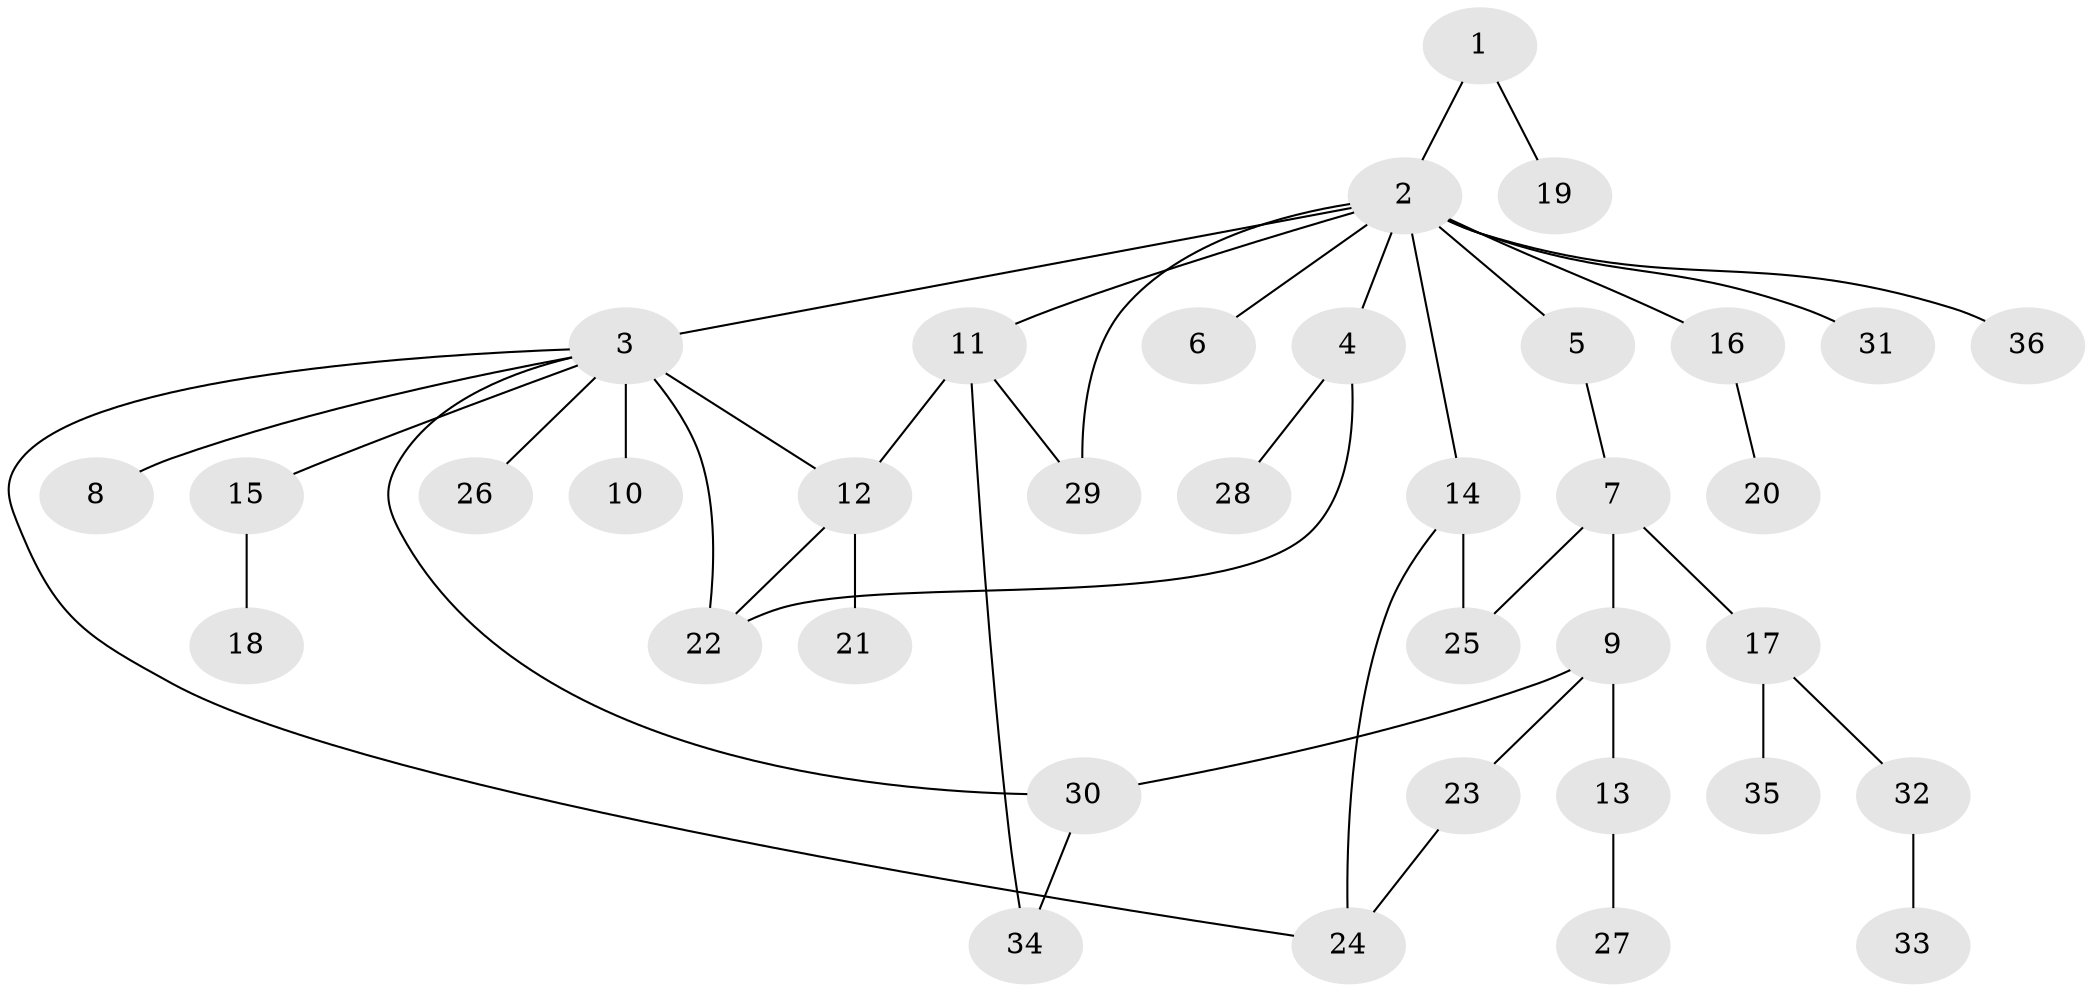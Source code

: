 // original degree distribution, {3: 0.16901408450704225, 12: 0.014084507042253521, 19: 0.014084507042253521, 5: 0.04225352112676056, 1: 0.5633802816901409, 2: 0.1267605633802817, 4: 0.056338028169014086, 6: 0.014084507042253521}
// Generated by graph-tools (version 1.1) at 2025/35/03/09/25 02:35:51]
// undirected, 36 vertices, 44 edges
graph export_dot {
graph [start="1"]
  node [color=gray90,style=filled];
  1;
  2;
  3;
  4;
  5;
  6;
  7;
  8;
  9;
  10;
  11;
  12;
  13;
  14;
  15;
  16;
  17;
  18;
  19;
  20;
  21;
  22;
  23;
  24;
  25;
  26;
  27;
  28;
  29;
  30;
  31;
  32;
  33;
  34;
  35;
  36;
  1 -- 2 [weight=1.0];
  1 -- 19 [weight=1.0];
  2 -- 3 [weight=1.0];
  2 -- 4 [weight=1.0];
  2 -- 5 [weight=1.0];
  2 -- 6 [weight=1.0];
  2 -- 11 [weight=1.0];
  2 -- 14 [weight=1.0];
  2 -- 16 [weight=1.0];
  2 -- 29 [weight=1.0];
  2 -- 31 [weight=1.0];
  2 -- 36 [weight=1.0];
  3 -- 8 [weight=1.0];
  3 -- 10 [weight=9.0];
  3 -- 12 [weight=1.0];
  3 -- 15 [weight=1.0];
  3 -- 22 [weight=1.0];
  3 -- 24 [weight=1.0];
  3 -- 26 [weight=1.0];
  3 -- 30 [weight=2.0];
  4 -- 22 [weight=1.0];
  4 -- 28 [weight=1.0];
  5 -- 7 [weight=1.0];
  7 -- 9 [weight=1.0];
  7 -- 17 [weight=1.0];
  7 -- 25 [weight=1.0];
  9 -- 13 [weight=1.0];
  9 -- 23 [weight=1.0];
  9 -- 30 [weight=1.0];
  11 -- 12 [weight=1.0];
  11 -- 29 [weight=1.0];
  11 -- 34 [weight=1.0];
  12 -- 21 [weight=2.0];
  12 -- 22 [weight=1.0];
  13 -- 27 [weight=1.0];
  14 -- 24 [weight=1.0];
  14 -- 25 [weight=1.0];
  15 -- 18 [weight=1.0];
  16 -- 20 [weight=2.0];
  17 -- 32 [weight=1.0];
  17 -- 35 [weight=1.0];
  23 -- 24 [weight=1.0];
  30 -- 34 [weight=1.0];
  32 -- 33 [weight=1.0];
}
